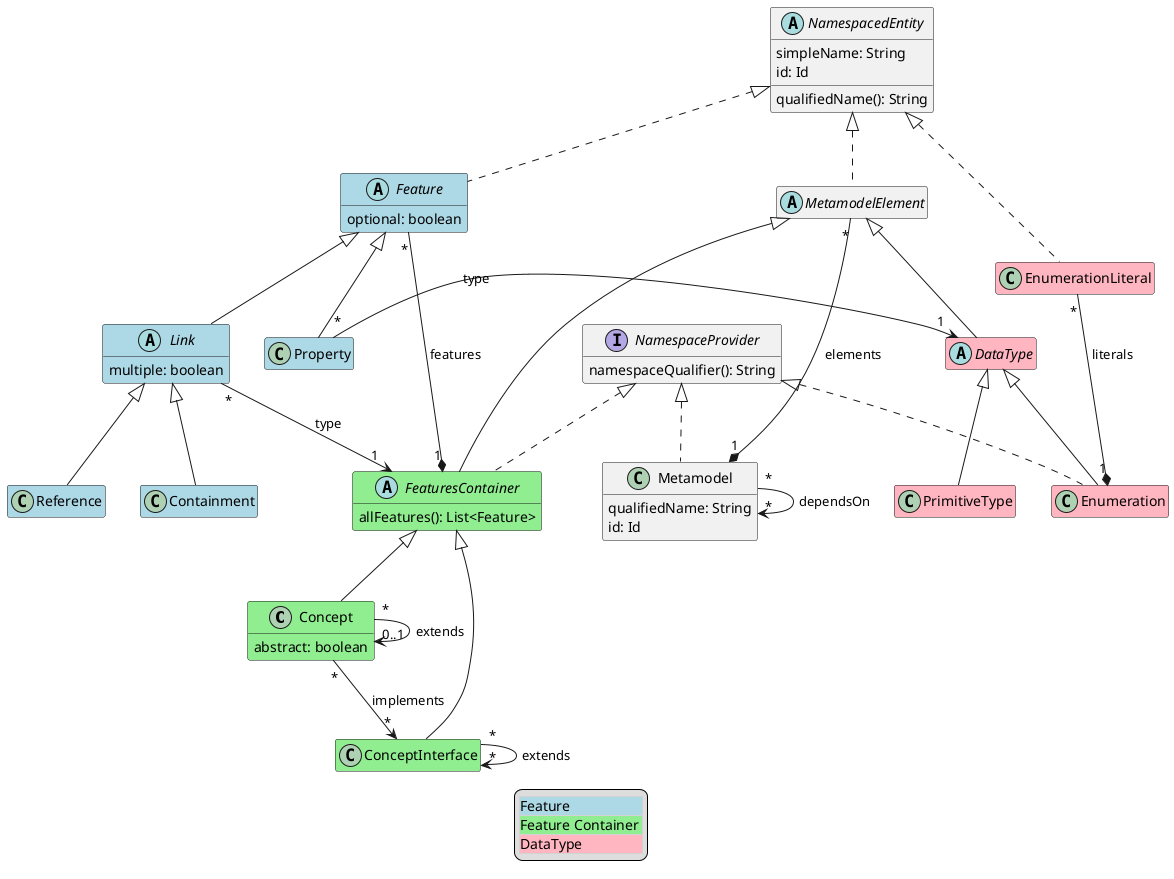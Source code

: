 @startuml
hide empty members

class Concept #LightGreen extends FeaturesContainer {
  abstract: boolean
}

class ConceptInterface #LightGreen extends FeaturesContainer

class Containment #LightBlue extends Link

abstract class DataType #LightPink extends MetamodelElement

class Enumeration #LightPink extends DataType implements NamespaceProvider

class EnumerationLiteral #LightPink implements NamespacedEntity

abstract class Feature #LightBlue implements NamespacedEntity {
  optional: boolean
}

abstract class FeaturesContainer #LightGreen extends MetamodelElement implements NamespaceProvider {
  allFeatures(): List<Feature>
}

abstract class Link #LightBlue extends Feature {
  multiple: boolean
}

class Metamodel implements NamespaceProvider {
  qualifiedName: String
  id: Id
}

abstract class MetamodelElement implements NamespacedEntity

abstract class NamespacedEntity {
  simpleName: String
  qualifiedName(): String
  id: Id
}

interface NamespaceProvider {
  namespaceQualifier(): String
}

class PrimitiveType #LightPink extends DataType

class Property #LightBlue extends Feature

class Reference #LightBlue extends Link

' relations:

Concept "*" -> "0..1" Concept: extends
Concept "*" --> "*" ConceptInterface: implements

ConceptInterface "*" --> "*" ConceptInterface: extends

EnumerationLiteral "*" -* "1" Enumeration : literals

Feature "*" -* "1" FeaturesContainer: features

Link "*" --> "1" FeaturesContainer: type

Metamodel "*" --> "*" Metamodel: dependsOn
MetamodelElement "*" -* "1" Metamodel: elements

Property "*" -> "1" DataType: type

legend
  <#LightGray,#LightGray>| <#LightBlue>Feature |
  | <#LightGreen>Feature Container |
  | <#LightPink>DataType |
end legend
@enduml
